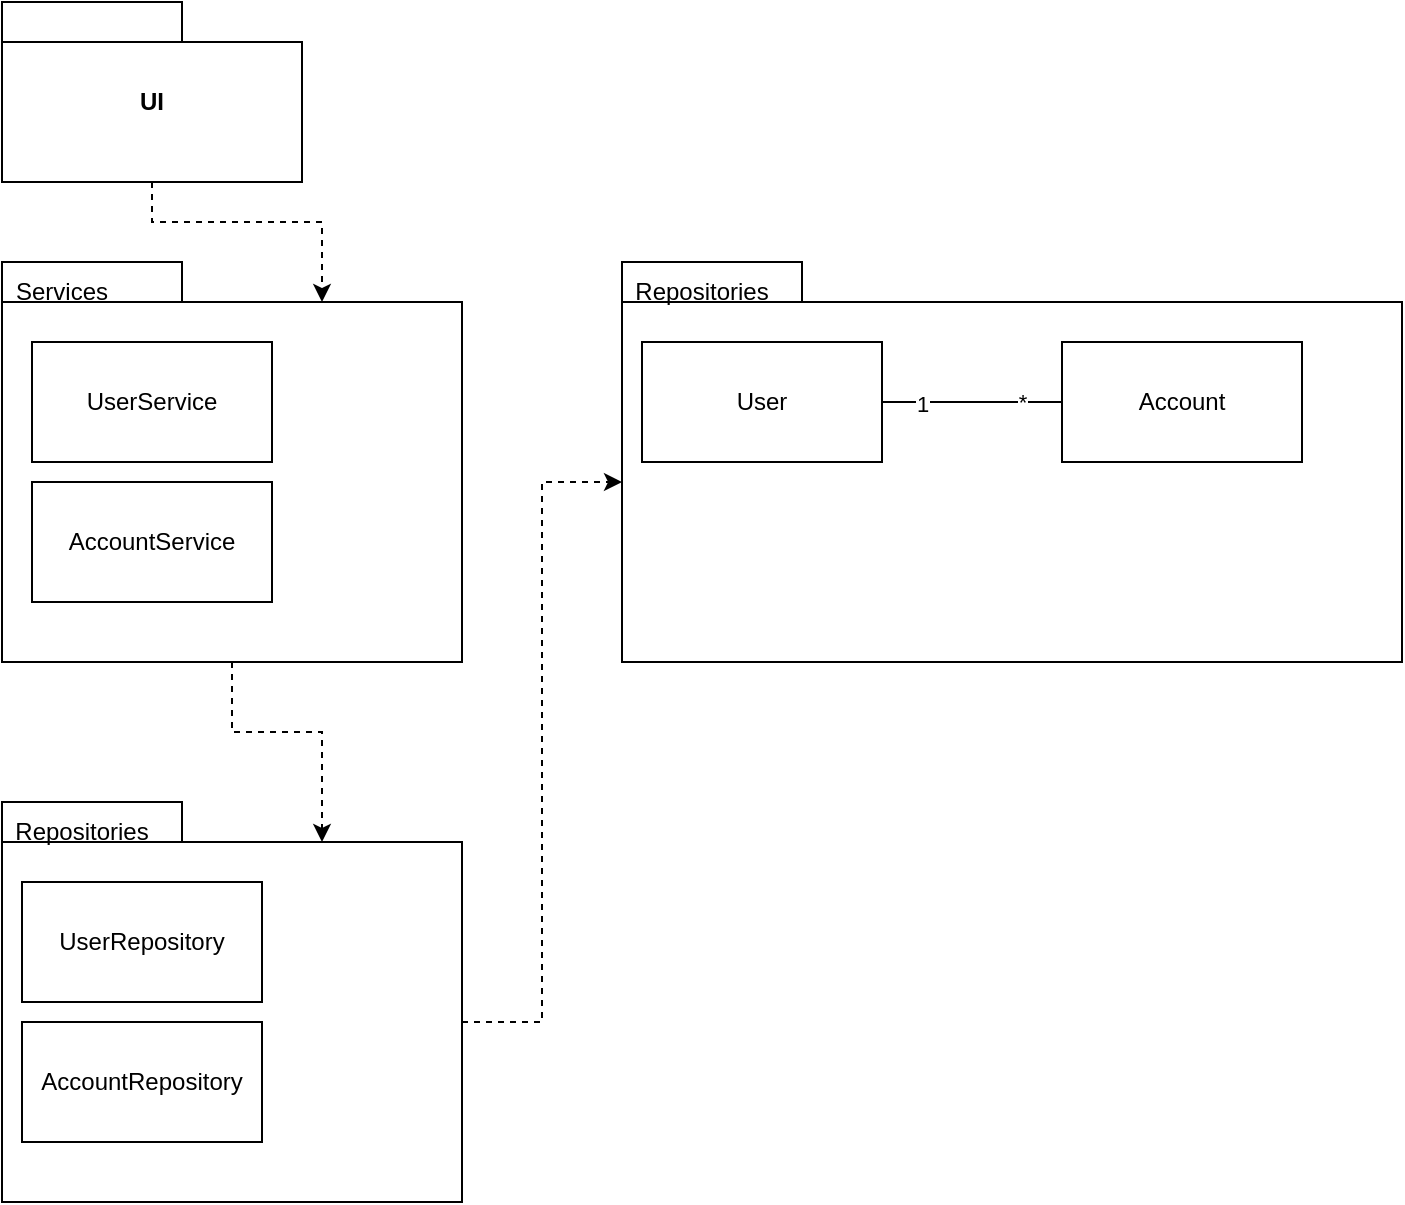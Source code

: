 <mxfile version="21.1.8">
  <diagram name="Page-1" id="piPk_uTAX-ESslLLZlSE">
    <mxGraphModel dx="1058" dy="625" grid="1" gridSize="10" guides="1" tooltips="1" connect="1" arrows="1" fold="1" page="1" pageScale="1" pageWidth="850" pageHeight="1100" math="0" shadow="0">
      <root>
        <mxCell id="0" />
        <mxCell id="1" parent="0" />
        <mxCell id="2lj4yMtTakOGlPAu2oi3-14" value="" style="group" vertex="1" connectable="0" parent="1">
          <mxGeometry x="40" y="320" width="230" height="200" as="geometry" />
        </mxCell>
        <mxCell id="2lj4yMtTakOGlPAu2oi3-3" value="" style="shape=folder;fontStyle=1;spacingTop=10;tabWidth=90;tabHeight=20;tabPosition=left;html=1;whiteSpace=wrap;" vertex="1" parent="2lj4yMtTakOGlPAu2oi3-14">
          <mxGeometry width="230" height="200" as="geometry" />
        </mxCell>
        <mxCell id="2lj4yMtTakOGlPAu2oi3-10" value="&lt;div&gt;Services&lt;/div&gt;" style="text;html=1;strokeColor=none;fillColor=none;align=center;verticalAlign=middle;whiteSpace=wrap;rounded=0;" vertex="1" parent="2lj4yMtTakOGlPAu2oi3-14">
          <mxGeometry width="60" height="30" as="geometry" />
        </mxCell>
        <mxCell id="2lj4yMtTakOGlPAu2oi3-11" style="edgeStyle=orthogonalEdgeStyle;rounded=0;orthogonalLoop=1;jettySize=auto;html=1;exitX=0.5;exitY=1;exitDx=0;exitDy=0;exitPerimeter=0;entryX=0;entryY=0;entryDx=160;entryDy=20;entryPerimeter=0;dashed=1;" edge="1" parent="1" source="2lj4yMtTakOGlPAu2oi3-9" target="2lj4yMtTakOGlPAu2oi3-3">
          <mxGeometry relative="1" as="geometry" />
        </mxCell>
        <mxCell id="2lj4yMtTakOGlPAu2oi3-9" value="UI" style="shape=folder;fontStyle=1;spacingTop=10;tabWidth=90;tabHeight=20;tabPosition=left;html=1;whiteSpace=wrap;" vertex="1" parent="1">
          <mxGeometry x="40" y="190" width="150" height="90" as="geometry" />
        </mxCell>
        <mxCell id="2lj4yMtTakOGlPAu2oi3-12" value="UserService" style="rounded=0;whiteSpace=wrap;html=1;" vertex="1" parent="1">
          <mxGeometry x="55" y="360" width="120" height="60" as="geometry" />
        </mxCell>
        <mxCell id="2lj4yMtTakOGlPAu2oi3-13" value="AccountService" style="rounded=0;whiteSpace=wrap;html=1;" vertex="1" parent="1">
          <mxGeometry x="55" y="430" width="120" height="60" as="geometry" />
        </mxCell>
        <mxCell id="2lj4yMtTakOGlPAu2oi3-15" value="" style="group" vertex="1" connectable="0" parent="1">
          <mxGeometry x="40" y="590" width="230" height="200" as="geometry" />
        </mxCell>
        <mxCell id="2lj4yMtTakOGlPAu2oi3-16" value="" style="shape=folder;fontStyle=1;spacingTop=10;tabWidth=90;tabHeight=20;tabPosition=left;html=1;whiteSpace=wrap;" vertex="1" parent="2lj4yMtTakOGlPAu2oi3-15">
          <mxGeometry width="230" height="200" as="geometry" />
        </mxCell>
        <mxCell id="2lj4yMtTakOGlPAu2oi3-17" value="&lt;div&gt;Repositories&lt;br&gt;&lt;/div&gt;" style="text;html=1;strokeColor=none;fillColor=none;align=center;verticalAlign=middle;whiteSpace=wrap;rounded=0;" vertex="1" parent="2lj4yMtTakOGlPAu2oi3-15">
          <mxGeometry x="10" width="60" height="30" as="geometry" />
        </mxCell>
        <mxCell id="2lj4yMtTakOGlPAu2oi3-18" value="&lt;div&gt;UserRepository&lt;/div&gt;" style="rounded=0;whiteSpace=wrap;html=1;" vertex="1" parent="2lj4yMtTakOGlPAu2oi3-15">
          <mxGeometry x="10" y="40" width="120" height="60" as="geometry" />
        </mxCell>
        <mxCell id="2lj4yMtTakOGlPAu2oi3-19" value="AccountRepository" style="rounded=0;whiteSpace=wrap;html=1;" vertex="1" parent="2lj4yMtTakOGlPAu2oi3-15">
          <mxGeometry x="10" y="110" width="120" height="60" as="geometry" />
        </mxCell>
        <mxCell id="2lj4yMtTakOGlPAu2oi3-20" style="edgeStyle=orthogonalEdgeStyle;rounded=0;orthogonalLoop=1;jettySize=auto;html=1;exitX=0.5;exitY=1;exitDx=0;exitDy=0;exitPerimeter=0;entryX=0;entryY=0;entryDx=160;entryDy=20;entryPerimeter=0;dashed=1;" edge="1" parent="1" source="2lj4yMtTakOGlPAu2oi3-3" target="2lj4yMtTakOGlPAu2oi3-16">
          <mxGeometry relative="1" as="geometry" />
        </mxCell>
        <mxCell id="2lj4yMtTakOGlPAu2oi3-21" value="" style="group" vertex="1" connectable="0" parent="1">
          <mxGeometry x="350" y="320" width="390" height="200" as="geometry" />
        </mxCell>
        <mxCell id="2lj4yMtTakOGlPAu2oi3-22" value="" style="shape=folder;fontStyle=1;spacingTop=10;tabWidth=90;tabHeight=20;tabPosition=left;html=1;whiteSpace=wrap;" vertex="1" parent="2lj4yMtTakOGlPAu2oi3-21">
          <mxGeometry width="390" height="200" as="geometry" />
        </mxCell>
        <mxCell id="2lj4yMtTakOGlPAu2oi3-23" value="&lt;div&gt;Repositories&lt;br&gt;&lt;/div&gt;" style="text;html=1;strokeColor=none;fillColor=none;align=center;verticalAlign=middle;whiteSpace=wrap;rounded=0;" vertex="1" parent="2lj4yMtTakOGlPAu2oi3-21">
          <mxGeometry x="10" width="60" height="30" as="geometry" />
        </mxCell>
        <mxCell id="2lj4yMtTakOGlPAu2oi3-40" style="edgeStyle=none;rounded=0;orthogonalLoop=1;jettySize=auto;html=1;exitX=1;exitY=0.5;exitDx=0;exitDy=0;endArrow=none;endFill=0;" edge="1" parent="2lj4yMtTakOGlPAu2oi3-21" source="2lj4yMtTakOGlPAu2oi3-24" target="2lj4yMtTakOGlPAu2oi3-25">
          <mxGeometry relative="1" as="geometry" />
        </mxCell>
        <mxCell id="2lj4yMtTakOGlPAu2oi3-41" value="1" style="edgeLabel;html=1;align=center;verticalAlign=middle;resizable=0;points=[];" vertex="1" connectable="0" parent="2lj4yMtTakOGlPAu2oi3-40">
          <mxGeometry x="-0.566" y="-1" relative="1" as="geometry">
            <mxPoint as="offset" />
          </mxGeometry>
        </mxCell>
        <mxCell id="2lj4yMtTakOGlPAu2oi3-42" value="*" style="edgeLabel;html=1;align=center;verticalAlign=middle;resizable=0;points=[];" vertex="1" connectable="0" parent="2lj4yMtTakOGlPAu2oi3-40">
          <mxGeometry x="0.737" y="1" relative="1" as="geometry">
            <mxPoint x="-8" y="1" as="offset" />
          </mxGeometry>
        </mxCell>
        <mxCell id="2lj4yMtTakOGlPAu2oi3-24" value="&lt;div&gt;User&lt;/div&gt;" style="rounded=0;whiteSpace=wrap;html=1;" vertex="1" parent="2lj4yMtTakOGlPAu2oi3-21">
          <mxGeometry x="10" y="40" width="120" height="60" as="geometry" />
        </mxCell>
        <mxCell id="2lj4yMtTakOGlPAu2oi3-25" value="Account" style="rounded=0;whiteSpace=wrap;html=1;" vertex="1" parent="2lj4yMtTakOGlPAu2oi3-21">
          <mxGeometry x="220" y="40" width="120" height="60" as="geometry" />
        </mxCell>
        <mxCell id="2lj4yMtTakOGlPAu2oi3-26" style="edgeStyle=orthogonalEdgeStyle;rounded=0;orthogonalLoop=1;jettySize=auto;html=1;exitX=0;exitY=0;exitDx=230;exitDy=110;exitPerimeter=0;entryX=0;entryY=0;entryDx=0;entryDy=110;entryPerimeter=0;dashed=1;" edge="1" parent="1" source="2lj4yMtTakOGlPAu2oi3-16" target="2lj4yMtTakOGlPAu2oi3-22">
          <mxGeometry relative="1" as="geometry" />
        </mxCell>
      </root>
    </mxGraphModel>
  </diagram>
</mxfile>
